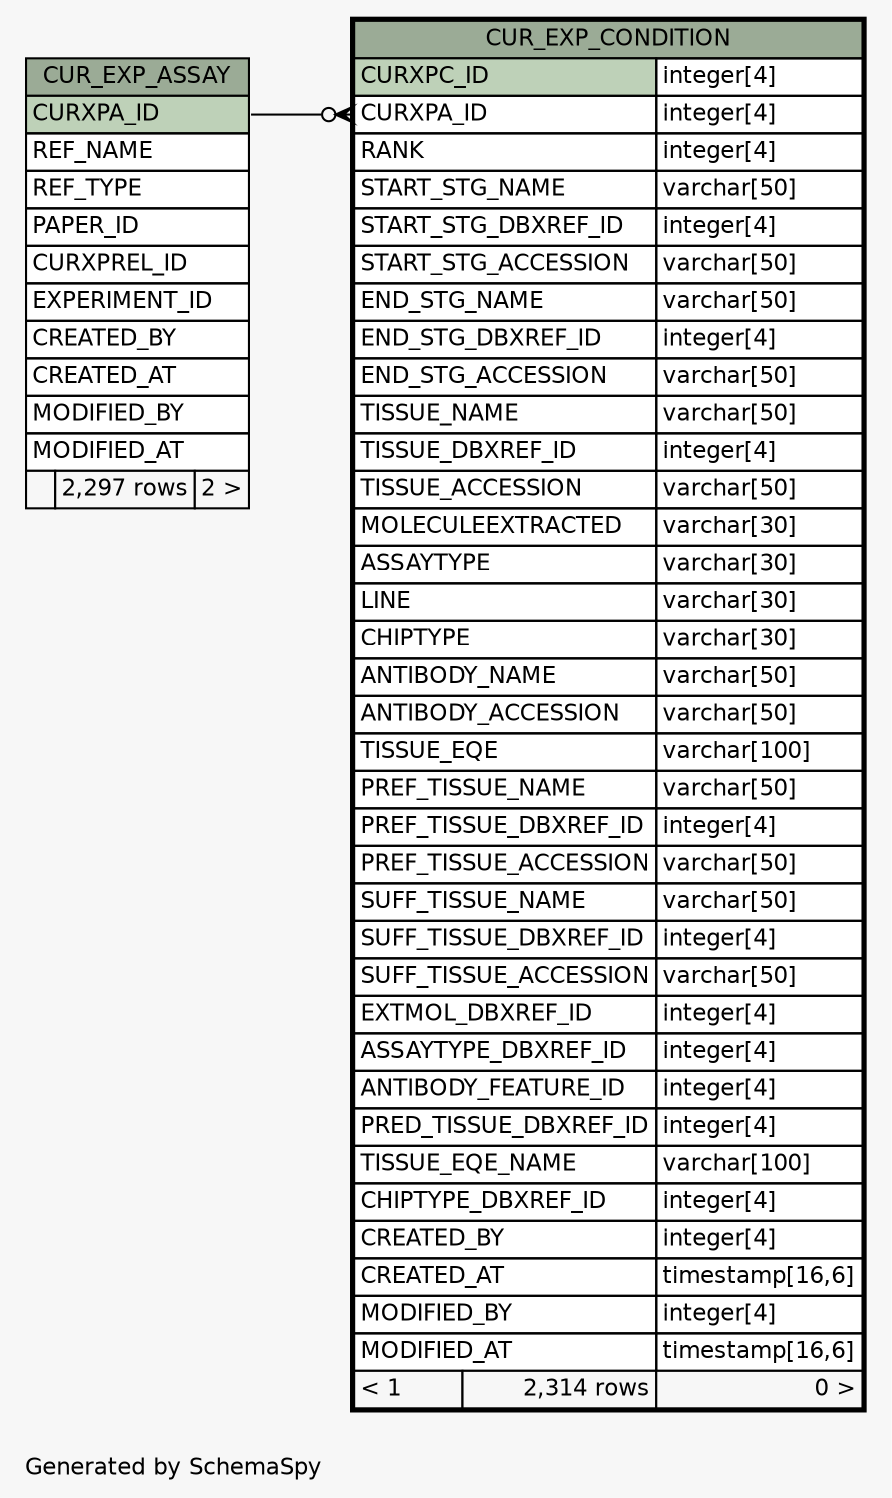 // dot 2.38.0 on Windows 10 10.0
// SchemaSpy rev Unknown
digraph "oneDegreeRelationshipsDiagram" {
  graph [
    rankdir="RL"
    bgcolor="#f7f7f7"
    label="\nGenerated by SchemaSpy"
    labeljust="l"
    nodesep="0.18"
    ranksep="0.46"
    fontname="Helvetica"
    fontsize="11"
  ];
  node [
    fontname="Helvetica"
    fontsize="11"
    shape="plaintext"
  ];
  edge [
    arrowsize="0.8"
  ];
  "CUR_EXP_CONDITION":"CURXPA_ID":w -> "CUR_EXP_ASSAY":"CURXPA_ID":e [arrowhead=none dir=back arrowtail=crowodot];
  "CUR_EXP_ASSAY" [
    label=<
    <TABLE BORDER="0" CELLBORDER="1" CELLSPACING="0" BGCOLOR="#ffffff">
      <TR><TD COLSPAN="3" BGCOLOR="#9bab96" ALIGN="CENTER">CUR_EXP_ASSAY</TD></TR>
      <TR><TD PORT="CURXPA_ID" COLSPAN="3" BGCOLOR="#bed1b8" ALIGN="LEFT">CURXPA_ID</TD></TR>
      <TR><TD PORT="REF_NAME" COLSPAN="3" ALIGN="LEFT">REF_NAME</TD></TR>
      <TR><TD PORT="REF_TYPE" COLSPAN="3" ALIGN="LEFT">REF_TYPE</TD></TR>
      <TR><TD PORT="PAPER_ID" COLSPAN="3" ALIGN="LEFT">PAPER_ID</TD></TR>
      <TR><TD PORT="CURXPREL_ID" COLSPAN="3" ALIGN="LEFT">CURXPREL_ID</TD></TR>
      <TR><TD PORT="EXPERIMENT_ID" COLSPAN="3" ALIGN="LEFT">EXPERIMENT_ID</TD></TR>
      <TR><TD PORT="CREATED_BY" COLSPAN="3" ALIGN="LEFT">CREATED_BY</TD></TR>
      <TR><TD PORT="CREATED_AT" COLSPAN="3" ALIGN="LEFT">CREATED_AT</TD></TR>
      <TR><TD PORT="MODIFIED_BY" COLSPAN="3" ALIGN="LEFT">MODIFIED_BY</TD></TR>
      <TR><TD PORT="MODIFIED_AT" COLSPAN="3" ALIGN="LEFT">MODIFIED_AT</TD></TR>
      <TR><TD ALIGN="LEFT" BGCOLOR="#f7f7f7">  </TD><TD ALIGN="RIGHT" BGCOLOR="#f7f7f7">2,297 rows</TD><TD ALIGN="RIGHT" BGCOLOR="#f7f7f7">2 &gt;</TD></TR>
    </TABLE>>
    URL="CUR_EXP_ASSAY.html"
    tooltip="CUR_EXP_ASSAY"
  ];
  "CUR_EXP_CONDITION" [
    label=<
    <TABLE BORDER="2" CELLBORDER="1" CELLSPACING="0" BGCOLOR="#ffffff">
      <TR><TD COLSPAN="3" BGCOLOR="#9bab96" ALIGN="CENTER">CUR_EXP_CONDITION</TD></TR>
      <TR><TD PORT="CURXPC_ID" COLSPAN="2" BGCOLOR="#bed1b8" ALIGN="LEFT">CURXPC_ID</TD><TD PORT="CURXPC_ID.type" ALIGN="LEFT">integer[4]</TD></TR>
      <TR><TD PORT="CURXPA_ID" COLSPAN="2" ALIGN="LEFT">CURXPA_ID</TD><TD PORT="CURXPA_ID.type" ALIGN="LEFT">integer[4]</TD></TR>
      <TR><TD PORT="RANK" COLSPAN="2" ALIGN="LEFT">RANK</TD><TD PORT="RANK.type" ALIGN="LEFT">integer[4]</TD></TR>
      <TR><TD PORT="START_STG_NAME" COLSPAN="2" ALIGN="LEFT">START_STG_NAME</TD><TD PORT="START_STG_NAME.type" ALIGN="LEFT">varchar[50]</TD></TR>
      <TR><TD PORT="START_STG_DBXREF_ID" COLSPAN="2" ALIGN="LEFT">START_STG_DBXREF_ID</TD><TD PORT="START_STG_DBXREF_ID.type" ALIGN="LEFT">integer[4]</TD></TR>
      <TR><TD PORT="START_STG_ACCESSION" COLSPAN="2" ALIGN="LEFT">START_STG_ACCESSION</TD><TD PORT="START_STG_ACCESSION.type" ALIGN="LEFT">varchar[50]</TD></TR>
      <TR><TD PORT="END_STG_NAME" COLSPAN="2" ALIGN="LEFT">END_STG_NAME</TD><TD PORT="END_STG_NAME.type" ALIGN="LEFT">varchar[50]</TD></TR>
      <TR><TD PORT="END_STG_DBXREF_ID" COLSPAN="2" ALIGN="LEFT">END_STG_DBXREF_ID</TD><TD PORT="END_STG_DBXREF_ID.type" ALIGN="LEFT">integer[4]</TD></TR>
      <TR><TD PORT="END_STG_ACCESSION" COLSPAN="2" ALIGN="LEFT">END_STG_ACCESSION</TD><TD PORT="END_STG_ACCESSION.type" ALIGN="LEFT">varchar[50]</TD></TR>
      <TR><TD PORT="TISSUE_NAME" COLSPAN="2" ALIGN="LEFT">TISSUE_NAME</TD><TD PORT="TISSUE_NAME.type" ALIGN="LEFT">varchar[50]</TD></TR>
      <TR><TD PORT="TISSUE_DBXREF_ID" COLSPAN="2" ALIGN="LEFT">TISSUE_DBXREF_ID</TD><TD PORT="TISSUE_DBXREF_ID.type" ALIGN="LEFT">integer[4]</TD></TR>
      <TR><TD PORT="TISSUE_ACCESSION" COLSPAN="2" ALIGN="LEFT">TISSUE_ACCESSION</TD><TD PORT="TISSUE_ACCESSION.type" ALIGN="LEFT">varchar[50]</TD></TR>
      <TR><TD PORT="MOLECULEEXTRACTED" COLSPAN="2" ALIGN="LEFT">MOLECULEEXTRACTED</TD><TD PORT="MOLECULEEXTRACTED.type" ALIGN="LEFT">varchar[30]</TD></TR>
      <TR><TD PORT="ASSAYTYPE" COLSPAN="2" ALIGN="LEFT">ASSAYTYPE</TD><TD PORT="ASSAYTYPE.type" ALIGN="LEFT">varchar[30]</TD></TR>
      <TR><TD PORT="LINE" COLSPAN="2" ALIGN="LEFT">LINE</TD><TD PORT="LINE.type" ALIGN="LEFT">varchar[30]</TD></TR>
      <TR><TD PORT="CHIPTYPE" COLSPAN="2" ALIGN="LEFT">CHIPTYPE</TD><TD PORT="CHIPTYPE.type" ALIGN="LEFT">varchar[30]</TD></TR>
      <TR><TD PORT="ANTIBODY_NAME" COLSPAN="2" ALIGN="LEFT">ANTIBODY_NAME</TD><TD PORT="ANTIBODY_NAME.type" ALIGN="LEFT">varchar[50]</TD></TR>
      <TR><TD PORT="ANTIBODY_ACCESSION" COLSPAN="2" ALIGN="LEFT">ANTIBODY_ACCESSION</TD><TD PORT="ANTIBODY_ACCESSION.type" ALIGN="LEFT">varchar[50]</TD></TR>
      <TR><TD PORT="TISSUE_EQE" COLSPAN="2" ALIGN="LEFT">TISSUE_EQE</TD><TD PORT="TISSUE_EQE.type" ALIGN="LEFT">varchar[100]</TD></TR>
      <TR><TD PORT="PREF_TISSUE_NAME" COLSPAN="2" ALIGN="LEFT">PREF_TISSUE_NAME</TD><TD PORT="PREF_TISSUE_NAME.type" ALIGN="LEFT">varchar[50]</TD></TR>
      <TR><TD PORT="PREF_TISSUE_DBXREF_ID" COLSPAN="2" ALIGN="LEFT">PREF_TISSUE_DBXREF_ID</TD><TD PORT="PREF_TISSUE_DBXREF_ID.type" ALIGN="LEFT">integer[4]</TD></TR>
      <TR><TD PORT="PREF_TISSUE_ACCESSION" COLSPAN="2" ALIGN="LEFT">PREF_TISSUE_ACCESSION</TD><TD PORT="PREF_TISSUE_ACCESSION.type" ALIGN="LEFT">varchar[50]</TD></TR>
      <TR><TD PORT="SUFF_TISSUE_NAME" COLSPAN="2" ALIGN="LEFT">SUFF_TISSUE_NAME</TD><TD PORT="SUFF_TISSUE_NAME.type" ALIGN="LEFT">varchar[50]</TD></TR>
      <TR><TD PORT="SUFF_TISSUE_DBXREF_ID" COLSPAN="2" ALIGN="LEFT">SUFF_TISSUE_DBXREF_ID</TD><TD PORT="SUFF_TISSUE_DBXREF_ID.type" ALIGN="LEFT">integer[4]</TD></TR>
      <TR><TD PORT="SUFF_TISSUE_ACCESSION" COLSPAN="2" ALIGN="LEFT">SUFF_TISSUE_ACCESSION</TD><TD PORT="SUFF_TISSUE_ACCESSION.type" ALIGN="LEFT">varchar[50]</TD></TR>
      <TR><TD PORT="EXTMOL_DBXREF_ID" COLSPAN="2" ALIGN="LEFT">EXTMOL_DBXREF_ID</TD><TD PORT="EXTMOL_DBXREF_ID.type" ALIGN="LEFT">integer[4]</TD></TR>
      <TR><TD PORT="ASSAYTYPE_DBXREF_ID" COLSPAN="2" ALIGN="LEFT">ASSAYTYPE_DBXREF_ID</TD><TD PORT="ASSAYTYPE_DBXREF_ID.type" ALIGN="LEFT">integer[4]</TD></TR>
      <TR><TD PORT="ANTIBODY_FEATURE_ID" COLSPAN="2" ALIGN="LEFT">ANTIBODY_FEATURE_ID</TD><TD PORT="ANTIBODY_FEATURE_ID.type" ALIGN="LEFT">integer[4]</TD></TR>
      <TR><TD PORT="PRED_TISSUE_DBXREF_ID" COLSPAN="2" ALIGN="LEFT">PRED_TISSUE_DBXREF_ID</TD><TD PORT="PRED_TISSUE_DBXREF_ID.type" ALIGN="LEFT">integer[4]</TD></TR>
      <TR><TD PORT="TISSUE_EQE_NAME" COLSPAN="2" ALIGN="LEFT">TISSUE_EQE_NAME</TD><TD PORT="TISSUE_EQE_NAME.type" ALIGN="LEFT">varchar[100]</TD></TR>
      <TR><TD PORT="CHIPTYPE_DBXREF_ID" COLSPAN="2" ALIGN="LEFT">CHIPTYPE_DBXREF_ID</TD><TD PORT="CHIPTYPE_DBXREF_ID.type" ALIGN="LEFT">integer[4]</TD></TR>
      <TR><TD PORT="CREATED_BY" COLSPAN="2" ALIGN="LEFT">CREATED_BY</TD><TD PORT="CREATED_BY.type" ALIGN="LEFT">integer[4]</TD></TR>
      <TR><TD PORT="CREATED_AT" COLSPAN="2" ALIGN="LEFT">CREATED_AT</TD><TD PORT="CREATED_AT.type" ALIGN="LEFT">timestamp[16,6]</TD></TR>
      <TR><TD PORT="MODIFIED_BY" COLSPAN="2" ALIGN="LEFT">MODIFIED_BY</TD><TD PORT="MODIFIED_BY.type" ALIGN="LEFT">integer[4]</TD></TR>
      <TR><TD PORT="MODIFIED_AT" COLSPAN="2" ALIGN="LEFT">MODIFIED_AT</TD><TD PORT="MODIFIED_AT.type" ALIGN="LEFT">timestamp[16,6]</TD></TR>
      <TR><TD ALIGN="LEFT" BGCOLOR="#f7f7f7">&lt; 1</TD><TD ALIGN="RIGHT" BGCOLOR="#f7f7f7">2,314 rows</TD><TD ALIGN="RIGHT" BGCOLOR="#f7f7f7">0 &gt;</TD></TR>
    </TABLE>>
    URL="CUR_EXP_CONDITION.html"
    tooltip="CUR_EXP_CONDITION"
  ];
}
